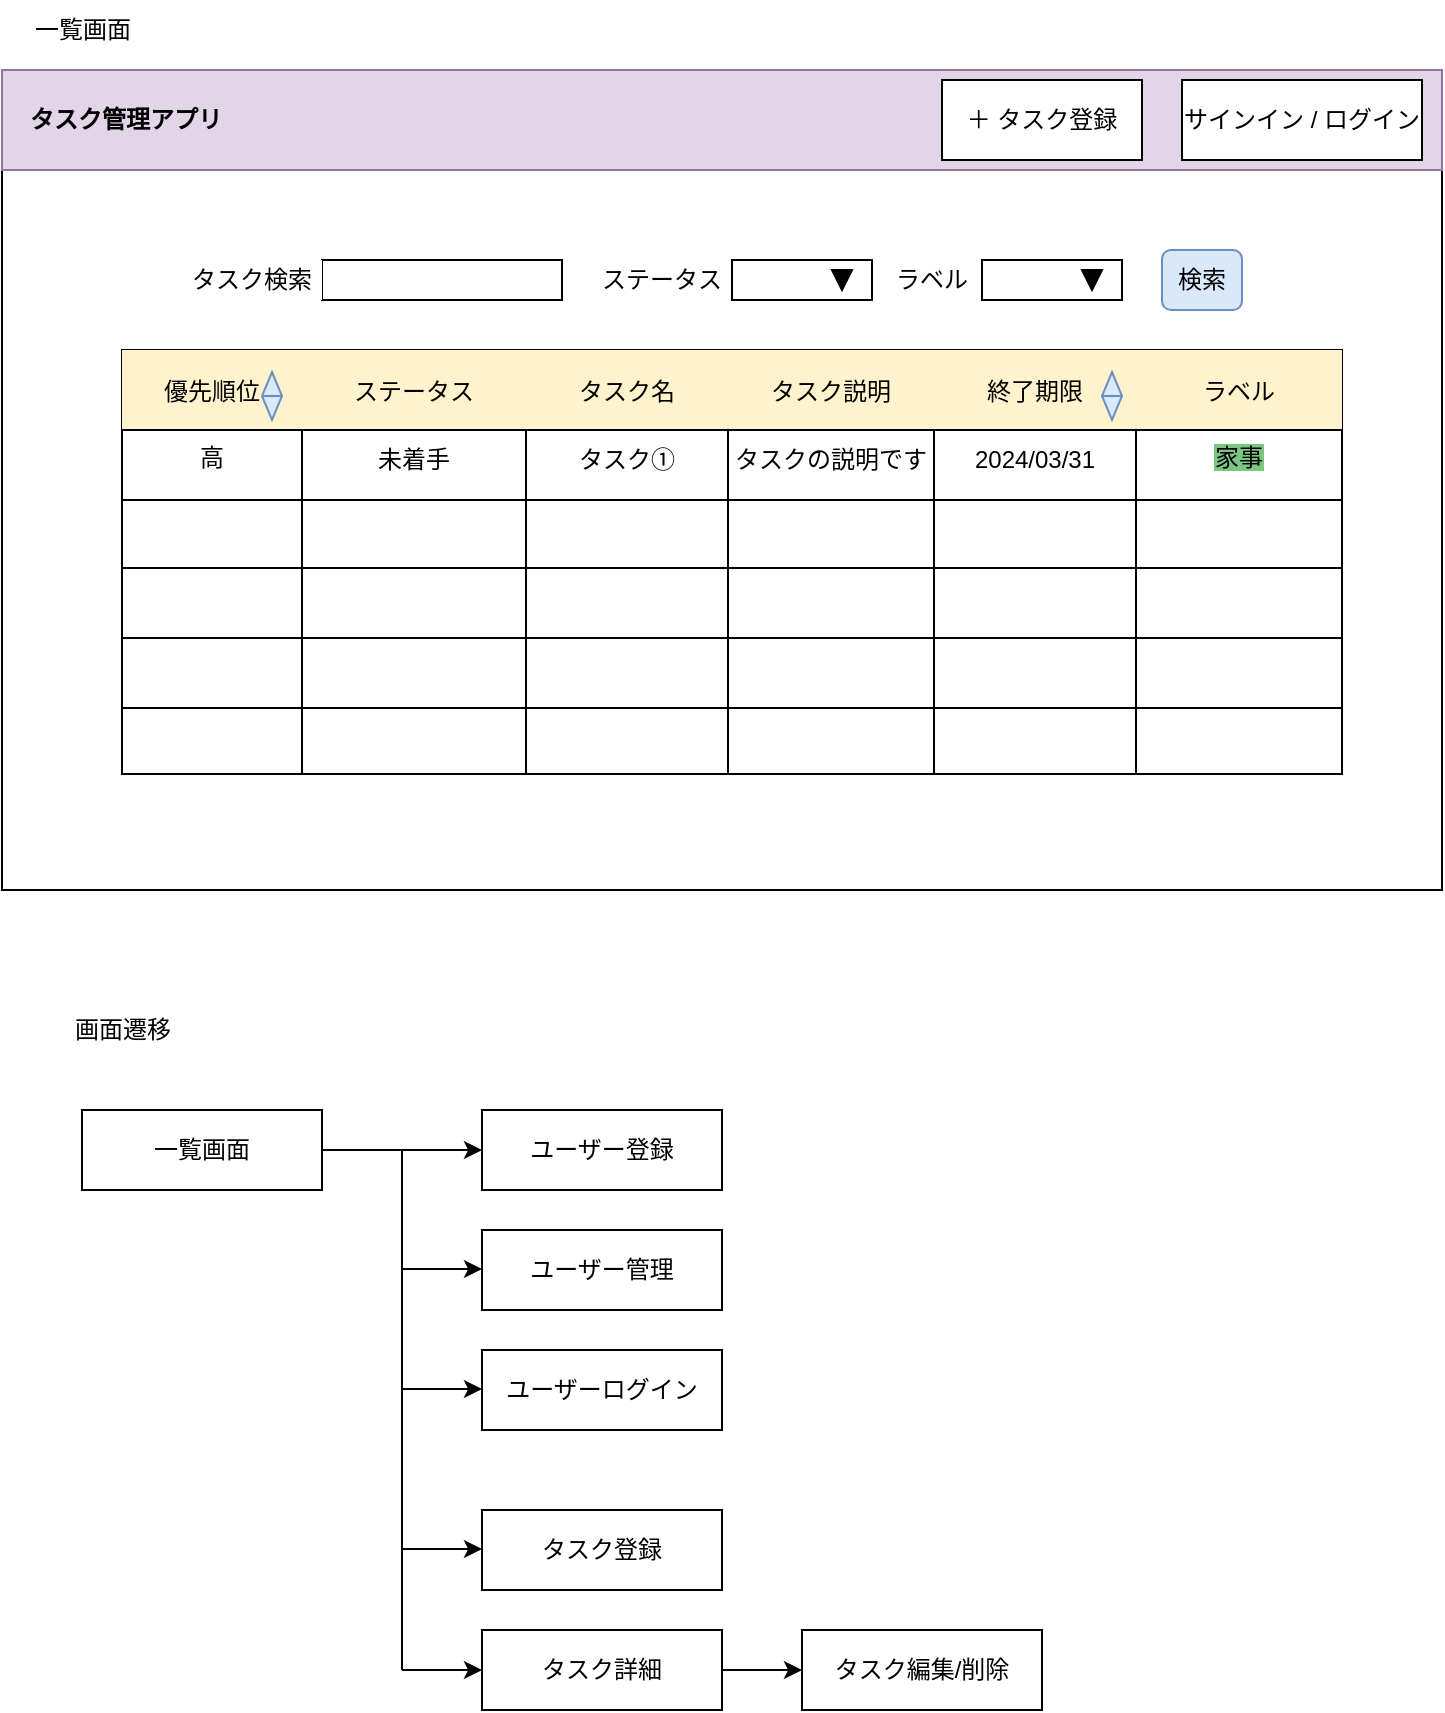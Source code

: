 <mxfile>
    <diagram id="fBWnDndfhWNvfhOeriQh" name="ページ1">
        <mxGraphModel dx="584" dy="569" grid="1" gridSize="10" guides="1" tooltips="1" connect="1" arrows="1" fold="1" page="1" pageScale="1" pageWidth="827" pageHeight="1169" background="#FFFFFF" math="0" shadow="0">
            <root>
                <mxCell id="0"/>
                <mxCell id="1" parent="0"/>
                <mxCell id="2" value="" style="rounded=0;whiteSpace=wrap;html=1;" parent="1" vertex="1">
                    <mxGeometry x="40" y="80" width="720" height="410" as="geometry"/>
                </mxCell>
                <mxCell id="3" value="&lt;b&gt;　タスク管理アプリ　　&lt;/b&gt;" style="rounded=0;whiteSpace=wrap;html=1;align=left;fillColor=#e1d5e7;strokeColor=#9673a6;" parent="1" vertex="1">
                    <mxGeometry x="40" y="80" width="720" height="50" as="geometry"/>
                </mxCell>
                <mxCell id="4" value="＋ タスク登録" style="rounded=0;whiteSpace=wrap;html=1;" parent="1" vertex="1">
                    <mxGeometry x="510" y="85" width="100" height="40" as="geometry"/>
                </mxCell>
                <mxCell id="5" value="サインイン / ログイン" style="rounded=0;whiteSpace=wrap;html=1;" parent="1" vertex="1">
                    <mxGeometry x="630" y="85" width="120" height="40" as="geometry"/>
                </mxCell>
                <mxCell id="6" value="" style="shape=table;childLayout=tableLayout;startSize=0;collapsible=0;recursiveResize=0;expand=0;fillColor=#FFFFFF;align=left;strokeColor=default;" parent="1" vertex="1">
                    <mxGeometry x="100" y="220" width="610" height="212" as="geometry"/>
                </mxCell>
                <mxCell id="7" value="" style="shape=tableRow;horizontal=0;swimlaneHead=0;swimlaneBody=0;top=0;left=0;bottom=0;right=0;dropTarget=0;fontStyle=0;fillColor=#fff2cc;points=[[0,0.5],[1,0.5]];portConstraint=eastwest;startSize=0;collapsible=0;recursiveResize=0;expand=0;strokeColor=#d6b656;" parent="6" vertex="1">
                    <mxGeometry width="610" height="40" as="geometry"/>
                </mxCell>
                <mxCell id="49" value="優先順位" style="swimlane;swimlaneHead=0;swimlaneBody=0;fontStyle=0;connectable=0;fillColor=none;startSize=46;collapsible=0;recursiveResize=0;expand=0;" parent="7" vertex="1">
                    <mxGeometry width="90" height="40" as="geometry">
                        <mxRectangle width="90" height="40" as="alternateBounds"/>
                    </mxGeometry>
                </mxCell>
                <mxCell id="82" value="" style="shape=sortShape;perimeter=rhombusPerimeter;whiteSpace=wrap;html=1;strokeColor=#6c8ebf;fillColor=#dae8fc;" parent="49" vertex="1">
                    <mxGeometry x="70" y="11" width="10" height="24" as="geometry"/>
                </mxCell>
                <mxCell id="55" value="ステータス" style="swimlane;swimlaneHead=0;swimlaneBody=0;fontStyle=0;connectable=0;fillColor=none;startSize=46;collapsible=0;recursiveResize=0;expand=0;" parent="7" vertex="1">
                    <mxGeometry x="90" width="112" height="40" as="geometry">
                        <mxRectangle width="112" height="40" as="alternateBounds"/>
                    </mxGeometry>
                </mxCell>
                <mxCell id="8" value="タスク名" style="swimlane;swimlaneHead=0;swimlaneBody=0;fontStyle=0;connectable=0;fillColor=none;startSize=46;collapsible=0;recursiveResize=0;expand=0;" parent="7" vertex="1">
                    <mxGeometry x="202" width="101" height="40" as="geometry">
                        <mxRectangle width="101" height="40" as="alternateBounds"/>
                    </mxGeometry>
                </mxCell>
                <mxCell id="9" value="タスク説明" style="swimlane;swimlaneHead=0;swimlaneBody=0;fontStyle=0;connectable=0;fillColor=none;startSize=46;collapsible=0;recursiveResize=0;expand=0;" parent="7" vertex="1">
                    <mxGeometry x="303" width="103" height="40" as="geometry">
                        <mxRectangle width="103" height="40" as="alternateBounds"/>
                    </mxGeometry>
                </mxCell>
                <mxCell id="10" value="終了期限" style="swimlane;swimlaneHead=0;swimlaneBody=0;fontStyle=0;connectable=0;fillColor=none;startSize=46;collapsible=0;recursiveResize=0;expand=0;" parent="7" vertex="1">
                    <mxGeometry x="406" width="101" height="40" as="geometry">
                        <mxRectangle width="101" height="40" as="alternateBounds"/>
                    </mxGeometry>
                </mxCell>
                <mxCell id="83" value="" style="shape=sortShape;perimeter=rhombusPerimeter;whiteSpace=wrap;html=1;strokeColor=#6c8ebf;fillColor=#dae8fc;" parent="10" vertex="1">
                    <mxGeometry x="84" y="11" width="10" height="24" as="geometry"/>
                </mxCell>
                <mxCell id="12" value="ラベル" style="swimlane;swimlaneHead=0;swimlaneBody=0;fontStyle=0;connectable=0;fillColor=none;startSize=46;collapsible=0;recursiveResize=0;expand=0;" parent="7" vertex="1">
                    <mxGeometry x="507" width="103" height="40" as="geometry">
                        <mxRectangle width="103" height="40" as="alternateBounds"/>
                    </mxGeometry>
                </mxCell>
                <mxCell id="14" value="" style="shape=tableRow;horizontal=0;swimlaneHead=0;swimlaneBody=0;top=0;left=0;bottom=0;right=0;dropTarget=0;fontStyle=0;fillColor=none;points=[[0,0.5],[1,0.5]];portConstraint=eastwest;startSize=0;collapsible=0;recursiveResize=0;expand=0;" parent="6" vertex="1">
                    <mxGeometry y="40" width="610" height="35" as="geometry"/>
                </mxCell>
                <mxCell id="50" value="高" style="swimlane;swimlaneHead=0;swimlaneBody=0;fontStyle=0;connectable=0;fillColor=none;startSize=0;collapsible=0;recursiveResize=0;expand=0;align=center;verticalAlign=top;labelPosition=center;verticalLabelPosition=middle;" parent="14" vertex="1">
                    <mxGeometry width="90" height="35" as="geometry">
                        <mxRectangle width="90" height="35" as="alternateBounds"/>
                    </mxGeometry>
                </mxCell>
                <mxCell id="56" value="&#10;&#10;未着手" style="swimlane;swimlaneHead=0;swimlaneBody=0;fontStyle=0;connectable=0;fillColor=none;startSize=0;collapsible=0;recursiveResize=0;expand=0;" parent="14" vertex="1">
                    <mxGeometry x="90" width="112" height="35" as="geometry">
                        <mxRectangle width="112" height="35" as="alternateBounds"/>
                    </mxGeometry>
                </mxCell>
                <mxCell id="15" value="&#10;&#10;タスク①" style="swimlane;swimlaneHead=0;swimlaneBody=0;fontStyle=0;connectable=0;fillColor=none;startSize=0;collapsible=0;recursiveResize=0;expand=0;" parent="14" vertex="1">
                    <mxGeometry x="202" width="101" height="35" as="geometry">
                        <mxRectangle width="101" height="35" as="alternateBounds"/>
                    </mxGeometry>
                </mxCell>
                <mxCell id="16" value="&#10;&#10;タスクの説明です" style="swimlane;swimlaneHead=0;swimlaneBody=0;fontStyle=0;connectable=0;fillColor=none;startSize=0;collapsible=0;recursiveResize=0;expand=0;" parent="14" vertex="1">
                    <mxGeometry x="303" width="103" height="35" as="geometry">
                        <mxRectangle width="103" height="35" as="alternateBounds"/>
                    </mxGeometry>
                </mxCell>
                <mxCell id="17" value="&#10;&#10;2024/03/31" style="swimlane;swimlaneHead=0;swimlaneBody=0;fontStyle=0;connectable=0;fillColor=none;startSize=0;collapsible=0;recursiveResize=0;expand=0;swimlaneLine=0;" parent="14" vertex="1">
                    <mxGeometry x="406" width="101" height="35" as="geometry">
                        <mxRectangle width="101" height="35" as="alternateBounds"/>
                    </mxGeometry>
                </mxCell>
                <mxCell id="19" value="家事" style="swimlane;swimlaneHead=0;swimlaneBody=0;fontStyle=0;connectable=0;fillColor=none;startSize=0;collapsible=0;recursiveResize=0;expand=0;labelBackgroundColor=#7bc680;verticalAlign=top;" parent="14" vertex="1">
                    <mxGeometry x="507" width="103" height="35" as="geometry">
                        <mxRectangle width="103" height="35" as="alternateBounds"/>
                    </mxGeometry>
                </mxCell>
                <mxCell id="21" value="" style="shape=tableRow;horizontal=0;swimlaneHead=0;swimlaneBody=0;top=0;left=0;bottom=0;right=0;dropTarget=0;fontStyle=0;fillColor=none;points=[[0,0.5],[1,0.5]];portConstraint=eastwest;startSize=0;collapsible=0;recursiveResize=0;expand=0;" parent="6" vertex="1">
                    <mxGeometry y="75" width="610" height="34" as="geometry"/>
                </mxCell>
                <mxCell id="51" style="swimlane;swimlaneHead=0;swimlaneBody=0;fontStyle=0;connectable=0;fillColor=none;startSize=0;collapsible=0;recursiveResize=0;expand=0;" parent="21" vertex="1">
                    <mxGeometry width="90" height="34" as="geometry">
                        <mxRectangle width="90" height="34" as="alternateBounds"/>
                    </mxGeometry>
                </mxCell>
                <mxCell id="57" style="swimlane;swimlaneHead=0;swimlaneBody=0;fontStyle=0;connectable=0;fillColor=none;startSize=0;collapsible=0;recursiveResize=0;expand=0;" parent="21" vertex="1">
                    <mxGeometry x="90" width="112" height="34" as="geometry">
                        <mxRectangle width="112" height="34" as="alternateBounds"/>
                    </mxGeometry>
                </mxCell>
                <mxCell id="22" value="" style="swimlane;swimlaneHead=0;swimlaneBody=0;fontStyle=0;connectable=0;fillColor=none;startSize=0;collapsible=0;recursiveResize=0;expand=0;" parent="21" vertex="1">
                    <mxGeometry x="202" width="101" height="34" as="geometry">
                        <mxRectangle width="101" height="34" as="alternateBounds"/>
                    </mxGeometry>
                </mxCell>
                <mxCell id="23" value="" style="swimlane;swimlaneHead=0;swimlaneBody=0;fontStyle=0;connectable=0;fillColor=none;startSize=0;collapsible=0;recursiveResize=0;expand=0;" parent="21" vertex="1">
                    <mxGeometry x="303" width="103" height="34" as="geometry">
                        <mxRectangle width="103" height="34" as="alternateBounds"/>
                    </mxGeometry>
                </mxCell>
                <mxCell id="24" value="" style="swimlane;swimlaneHead=0;swimlaneBody=0;fontStyle=0;connectable=0;fillColor=none;startSize=0;collapsible=0;recursiveResize=0;expand=0;" parent="21" vertex="1">
                    <mxGeometry x="406" width="101" height="34" as="geometry">
                        <mxRectangle width="101" height="34" as="alternateBounds"/>
                    </mxGeometry>
                </mxCell>
                <mxCell id="26" value="" style="swimlane;swimlaneHead=0;swimlaneBody=0;fontStyle=0;connectable=0;fillColor=none;startSize=0;collapsible=0;recursiveResize=0;expand=0;" parent="21" vertex="1">
                    <mxGeometry x="507" width="103" height="34" as="geometry">
                        <mxRectangle width="103" height="34" as="alternateBounds"/>
                    </mxGeometry>
                </mxCell>
                <mxCell id="28" value="" style="shape=tableRow;horizontal=0;swimlaneHead=0;swimlaneBody=0;top=0;left=0;bottom=0;right=0;dropTarget=0;fontStyle=0;fillColor=none;points=[[0,0.5],[1,0.5]];portConstraint=eastwest;startSize=0;collapsible=0;recursiveResize=0;expand=0;" parent="6" vertex="1">
                    <mxGeometry y="109" width="610" height="35" as="geometry"/>
                </mxCell>
                <mxCell id="52" style="swimlane;swimlaneHead=0;swimlaneBody=0;fontStyle=0;connectable=0;fillColor=none;startSize=0;collapsible=0;recursiveResize=0;expand=0;" parent="28" vertex="1">
                    <mxGeometry width="90" height="35" as="geometry">
                        <mxRectangle width="90" height="35" as="alternateBounds"/>
                    </mxGeometry>
                </mxCell>
                <mxCell id="58" style="swimlane;swimlaneHead=0;swimlaneBody=0;fontStyle=0;connectable=0;fillColor=none;startSize=0;collapsible=0;recursiveResize=0;expand=0;" parent="28" vertex="1">
                    <mxGeometry x="90" width="112" height="35" as="geometry">
                        <mxRectangle width="112" height="35" as="alternateBounds"/>
                    </mxGeometry>
                </mxCell>
                <mxCell id="29" value="" style="swimlane;swimlaneHead=0;swimlaneBody=0;fontStyle=0;connectable=0;fillColor=none;startSize=0;collapsible=0;recursiveResize=0;expand=0;" parent="28" vertex="1">
                    <mxGeometry x="202" width="101" height="35" as="geometry">
                        <mxRectangle width="101" height="35" as="alternateBounds"/>
                    </mxGeometry>
                </mxCell>
                <mxCell id="30" value="" style="swimlane;swimlaneHead=0;swimlaneBody=0;fontStyle=0;connectable=0;fillColor=none;startSize=0;collapsible=0;recursiveResize=0;expand=0;" parent="28" vertex="1">
                    <mxGeometry x="303" width="103" height="35" as="geometry">
                        <mxRectangle width="103" height="35" as="alternateBounds"/>
                    </mxGeometry>
                </mxCell>
                <mxCell id="31" value="" style="swimlane;swimlaneHead=0;swimlaneBody=0;fontStyle=0;connectable=0;fillColor=none;startSize=0;collapsible=0;recursiveResize=0;expand=0;" parent="28" vertex="1">
                    <mxGeometry x="406" width="101" height="35" as="geometry">
                        <mxRectangle width="101" height="35" as="alternateBounds"/>
                    </mxGeometry>
                </mxCell>
                <mxCell id="33" value="" style="swimlane;swimlaneHead=0;swimlaneBody=0;fontStyle=0;connectable=0;fillColor=none;startSize=0;collapsible=0;recursiveResize=0;expand=0;" parent="28" vertex="1">
                    <mxGeometry x="507" width="103" height="35" as="geometry">
                        <mxRectangle width="103" height="35" as="alternateBounds"/>
                    </mxGeometry>
                </mxCell>
                <mxCell id="42" value="" style="shape=tableRow;horizontal=0;swimlaneHead=0;swimlaneBody=0;top=0;left=0;bottom=0;right=0;dropTarget=0;fontStyle=0;fillColor=none;points=[[0,0.5],[1,0.5]];portConstraint=eastwest;startSize=0;collapsible=0;recursiveResize=0;expand=0;" parent="6" vertex="1">
                    <mxGeometry y="144" width="610" height="35" as="geometry"/>
                </mxCell>
                <mxCell id="54" style="swimlane;swimlaneHead=0;swimlaneBody=0;fontStyle=0;connectable=0;fillColor=none;startSize=0;collapsible=0;recursiveResize=0;expand=0;" parent="42" vertex="1">
                    <mxGeometry width="90" height="35" as="geometry">
                        <mxRectangle width="90" height="35" as="alternateBounds"/>
                    </mxGeometry>
                </mxCell>
                <mxCell id="60" style="swimlane;swimlaneHead=0;swimlaneBody=0;fontStyle=0;connectable=0;fillColor=none;startSize=0;collapsible=0;recursiveResize=0;expand=0;" parent="42" vertex="1">
                    <mxGeometry x="90" width="112" height="35" as="geometry">
                        <mxRectangle width="112" height="35" as="alternateBounds"/>
                    </mxGeometry>
                </mxCell>
                <mxCell id="43" value="" style="swimlane;swimlaneHead=0;swimlaneBody=0;fontStyle=0;connectable=0;fillColor=none;startSize=0;collapsible=0;recursiveResize=0;expand=0;" parent="42" vertex="1">
                    <mxGeometry x="202" width="101" height="35" as="geometry">
                        <mxRectangle width="101" height="35" as="alternateBounds"/>
                    </mxGeometry>
                </mxCell>
                <mxCell id="44" value="" style="swimlane;swimlaneHead=0;swimlaneBody=0;fontStyle=0;connectable=0;fillColor=none;startSize=0;collapsible=0;recursiveResize=0;expand=0;" parent="42" vertex="1">
                    <mxGeometry x="303" width="103" height="35" as="geometry">
                        <mxRectangle width="103" height="35" as="alternateBounds"/>
                    </mxGeometry>
                </mxCell>
                <mxCell id="45" value="" style="swimlane;swimlaneHead=0;swimlaneBody=0;fontStyle=0;connectable=0;fillColor=none;startSize=0;collapsible=0;recursiveResize=0;expand=0;" parent="42" vertex="1">
                    <mxGeometry x="406" width="101" height="35" as="geometry">
                        <mxRectangle width="101" height="35" as="alternateBounds"/>
                    </mxGeometry>
                </mxCell>
                <mxCell id="47" value="" style="swimlane;swimlaneHead=0;swimlaneBody=0;fontStyle=0;connectable=0;fillColor=none;startSize=0;collapsible=0;recursiveResize=0;expand=0;" parent="42" vertex="1">
                    <mxGeometry x="507" width="103" height="35" as="geometry">
                        <mxRectangle width="103" height="35" as="alternateBounds"/>
                    </mxGeometry>
                </mxCell>
                <mxCell id="61" style="shape=tableRow;horizontal=0;swimlaneHead=0;swimlaneBody=0;top=0;left=0;bottom=0;right=0;dropTarget=0;fontStyle=0;fillColor=none;points=[[0,0.5],[1,0.5]];portConstraint=eastwest;startSize=0;collapsible=0;recursiveResize=0;expand=0;" parent="6" vertex="1">
                    <mxGeometry y="179" width="610" height="33" as="geometry"/>
                </mxCell>
                <mxCell id="62" style="swimlane;swimlaneHead=0;swimlaneBody=0;fontStyle=0;connectable=0;fillColor=none;startSize=0;collapsible=0;recursiveResize=0;expand=0;" parent="61" vertex="1">
                    <mxGeometry width="90" height="33" as="geometry">
                        <mxRectangle width="90" height="33" as="alternateBounds"/>
                    </mxGeometry>
                </mxCell>
                <mxCell id="63" style="swimlane;swimlaneHead=0;swimlaneBody=0;fontStyle=0;connectable=0;fillColor=none;startSize=0;collapsible=0;recursiveResize=0;expand=0;" parent="61" vertex="1">
                    <mxGeometry x="90" width="112" height="33" as="geometry">
                        <mxRectangle width="112" height="33" as="alternateBounds"/>
                    </mxGeometry>
                </mxCell>
                <mxCell id="64" style="swimlane;swimlaneHead=0;swimlaneBody=0;fontStyle=0;connectable=0;fillColor=none;startSize=0;collapsible=0;recursiveResize=0;expand=0;" parent="61" vertex="1">
                    <mxGeometry x="202" width="101" height="33" as="geometry">
                        <mxRectangle width="101" height="33" as="alternateBounds"/>
                    </mxGeometry>
                </mxCell>
                <mxCell id="65" style="swimlane;swimlaneHead=0;swimlaneBody=0;fontStyle=0;connectable=0;fillColor=none;startSize=0;collapsible=0;recursiveResize=0;expand=0;" parent="61" vertex="1">
                    <mxGeometry x="303" width="103" height="33" as="geometry">
                        <mxRectangle width="103" height="33" as="alternateBounds"/>
                    </mxGeometry>
                </mxCell>
                <mxCell id="66" style="swimlane;swimlaneHead=0;swimlaneBody=0;fontStyle=0;connectable=0;fillColor=none;startSize=0;collapsible=0;recursiveResize=0;expand=0;" parent="61" vertex="1">
                    <mxGeometry x="406" width="101" height="33" as="geometry">
                        <mxRectangle width="101" height="33" as="alternateBounds"/>
                    </mxGeometry>
                </mxCell>
                <mxCell id="67" style="swimlane;swimlaneHead=0;swimlaneBody=0;fontStyle=0;connectable=0;fillColor=none;startSize=0;collapsible=0;recursiveResize=0;expand=0;" parent="61" vertex="1">
                    <mxGeometry x="507" width="103" height="33" as="geometry">
                        <mxRectangle width="103" height="33" as="alternateBounds"/>
                    </mxGeometry>
                </mxCell>
                <mxCell id="97" value="" style="group" parent="1" vertex="1" connectable="0">
                    <mxGeometry x="130" y="170" width="530" height="30" as="geometry"/>
                </mxCell>
                <mxCell id="87" value="検索" style="rounded=1;whiteSpace=wrap;html=1;strokeColor=#6c8ebf;fillColor=#dae8fc;" parent="97" vertex="1">
                    <mxGeometry x="490" width="40" height="30" as="geometry"/>
                </mxCell>
                <mxCell id="88" value="" style="rounded=0;whiteSpace=wrap;html=1;strokeColor=default;fillColor=#FFFFFF;" parent="97" vertex="1">
                    <mxGeometry x="70" y="5" width="120" height="20" as="geometry"/>
                </mxCell>
                <mxCell id="89" value="タスク検索" style="rounded=0;whiteSpace=wrap;html=1;strokeColor=none;fillColor=#FFFFFF;" parent="97" vertex="1">
                    <mxGeometry y="5" width="70" height="20" as="geometry"/>
                </mxCell>
                <mxCell id="91" value="ステータス" style="rounded=0;whiteSpace=wrap;html=1;strokeColor=none;fillColor=#FFFFFF;" parent="97" vertex="1">
                    <mxGeometry x="205" y="5" width="70" height="20" as="geometry"/>
                </mxCell>
                <mxCell id="94" value="ラベル" style="rounded=0;whiteSpace=wrap;html=1;strokeColor=none;fillColor=#FFFFFF;" parent="97" vertex="1">
                    <mxGeometry x="340" y="5" width="70" height="20" as="geometry"/>
                </mxCell>
                <mxCell id="95" value="" style="triangle;whiteSpace=wrap;html=1;labelBackgroundColor=#7bc680;strokeColor=default;fillColor=#000000;rotation=90;" parent="97" vertex="1">
                    <mxGeometry x="450" y="10" width="10" height="10" as="geometry"/>
                </mxCell>
                <mxCell id="93" value="" style="rounded=0;whiteSpace=wrap;html=1;strokeColor=default;fillColor=#FFFFFF;" parent="97" vertex="1">
                    <mxGeometry x="400" y="5" width="70" height="20" as="geometry"/>
                </mxCell>
                <mxCell id="90" value="" style="rounded=0;whiteSpace=wrap;html=1;strokeColor=default;fillColor=#FFFFFF;" parent="97" vertex="1">
                    <mxGeometry x="275" y="5" width="70" height="20" as="geometry"/>
                </mxCell>
                <mxCell id="92" value="" style="triangle;whiteSpace=wrap;html=1;labelBackgroundColor=#7bc680;strokeColor=default;fillColor=#000000;rotation=90;" parent="97" vertex="1">
                    <mxGeometry x="325" y="10" width="10" height="10" as="geometry"/>
                </mxCell>
                <mxCell id="96" value="" style="triangle;whiteSpace=wrap;html=1;labelBackgroundColor=#7bc680;strokeColor=default;fillColor=#000000;rotation=90;" parent="97" vertex="1">
                    <mxGeometry x="450" y="10" width="10" height="10" as="geometry"/>
                </mxCell>
                <mxCell id="98" value="一覧画面" style="text;html=1;align=center;verticalAlign=middle;resizable=0;points=[];autosize=1;strokeColor=none;fillColor=none;" parent="1" vertex="1">
                    <mxGeometry x="45" y="45" width="70" height="30" as="geometry"/>
                </mxCell>
                <mxCell id="103" style="html=1;entryX=0;entryY=0.5;entryDx=0;entryDy=0;" parent="1" target="100" edge="1">
                    <mxGeometry relative="1" as="geometry">
                        <mxPoint x="200" y="620" as="sourcePoint"/>
                    </mxGeometry>
                </mxCell>
                <mxCell id="99" value="一覧画面" style="rounded=0;whiteSpace=wrap;html=1;" parent="1" vertex="1">
                    <mxGeometry x="80" y="600" width="120" height="40" as="geometry"/>
                </mxCell>
                <mxCell id="100" value="ユーザー登録" style="rounded=0;whiteSpace=wrap;html=1;" parent="1" vertex="1">
                    <mxGeometry x="280" y="600" width="120" height="40" as="geometry"/>
                </mxCell>
                <mxCell id="101" value="ユーザーログイン" style="rounded=0;whiteSpace=wrap;html=1;" parent="1" vertex="1">
                    <mxGeometry x="280" y="720" width="120" height="40" as="geometry"/>
                </mxCell>
                <mxCell id="102" value="ユーザー管理" style="rounded=0;whiteSpace=wrap;html=1;" parent="1" vertex="1">
                    <mxGeometry x="280" y="660" width="120" height="40" as="geometry"/>
                </mxCell>
                <mxCell id="105" value="タスク登録" style="rounded=0;whiteSpace=wrap;html=1;" parent="1" vertex="1">
                    <mxGeometry x="280" y="800" width="120" height="40" as="geometry"/>
                </mxCell>
                <mxCell id="108" style="edgeStyle=none;html=1;exitX=1;exitY=0.5;exitDx=0;exitDy=0;entryX=0;entryY=0.5;entryDx=0;entryDy=0;" parent="1" source="106" target="107" edge="1">
                    <mxGeometry relative="1" as="geometry"/>
                </mxCell>
                <mxCell id="106" value="タスク詳細" style="rounded=0;whiteSpace=wrap;html=1;" parent="1" vertex="1">
                    <mxGeometry x="280" y="860" width="120" height="40" as="geometry"/>
                </mxCell>
                <mxCell id="107" value="タスク編集/削除" style="rounded=0;whiteSpace=wrap;html=1;" parent="1" vertex="1">
                    <mxGeometry x="440" y="860" width="120" height="40" as="geometry"/>
                </mxCell>
                <mxCell id="109" value="" style="endArrow=none;html=1;" parent="1" edge="1">
                    <mxGeometry width="50" height="50" relative="1" as="geometry">
                        <mxPoint x="240" y="880" as="sourcePoint"/>
                        <mxPoint x="240" y="620" as="targetPoint"/>
                    </mxGeometry>
                </mxCell>
                <mxCell id="110" value="" style="endArrow=classic;html=1;" parent="1" target="106" edge="1">
                    <mxGeometry width="50" height="50" relative="1" as="geometry">
                        <mxPoint x="240" y="880" as="sourcePoint"/>
                        <mxPoint x="290" y="830" as="targetPoint"/>
                    </mxGeometry>
                </mxCell>
                <mxCell id="111" value="" style="endArrow=classic;html=1;" parent="1" edge="1">
                    <mxGeometry width="50" height="50" relative="1" as="geometry">
                        <mxPoint x="240" y="819.52" as="sourcePoint"/>
                        <mxPoint x="280" y="819.52" as="targetPoint"/>
                    </mxGeometry>
                </mxCell>
                <mxCell id="112" value="" style="endArrow=classic;html=1;" parent="1" edge="1">
                    <mxGeometry width="50" height="50" relative="1" as="geometry">
                        <mxPoint x="240" y="739.52" as="sourcePoint"/>
                        <mxPoint x="280" y="739.52" as="targetPoint"/>
                    </mxGeometry>
                </mxCell>
                <mxCell id="113" value="" style="endArrow=classic;html=1;" parent="1" edge="1">
                    <mxGeometry width="50" height="50" relative="1" as="geometry">
                        <mxPoint x="240" y="679.52" as="sourcePoint"/>
                        <mxPoint x="280" y="679.52" as="targetPoint"/>
                    </mxGeometry>
                </mxCell>
                <mxCell id="114" value="画面遷移" style="text;html=1;align=center;verticalAlign=middle;resizable=0;points=[];autosize=1;strokeColor=none;fillColor=none;" parent="1" vertex="1">
                    <mxGeometry x="65" y="545" width="70" height="30" as="geometry"/>
                </mxCell>
            </root>
        </mxGraphModel>
    </diagram>
</mxfile>
